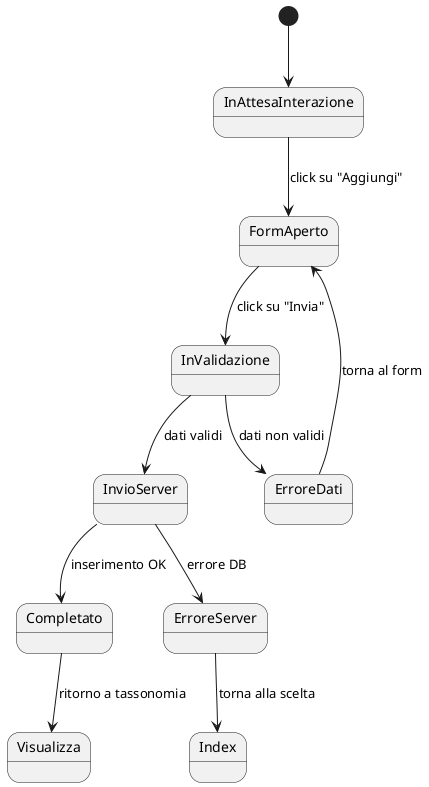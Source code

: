 @startuml Stato_Aggiunta

[*] --> InAttesaInterazione

InAttesaInterazione --> FormAperto : click su "Aggiungi"
FormAperto --> InValidazione : click su "Invia"

InValidazione --> ErroreDati : dati non validi
InValidazione --> InvioServer : dati validi

InvioServer --> Completato : inserimento OK
InvioServer --> ErroreServer : errore DB

ErroreDati --> FormAperto : torna al form
ErroreServer --> Index : torna alla scelta

Completato --> Visualizza : ritorno a tassonomia

@enduml
